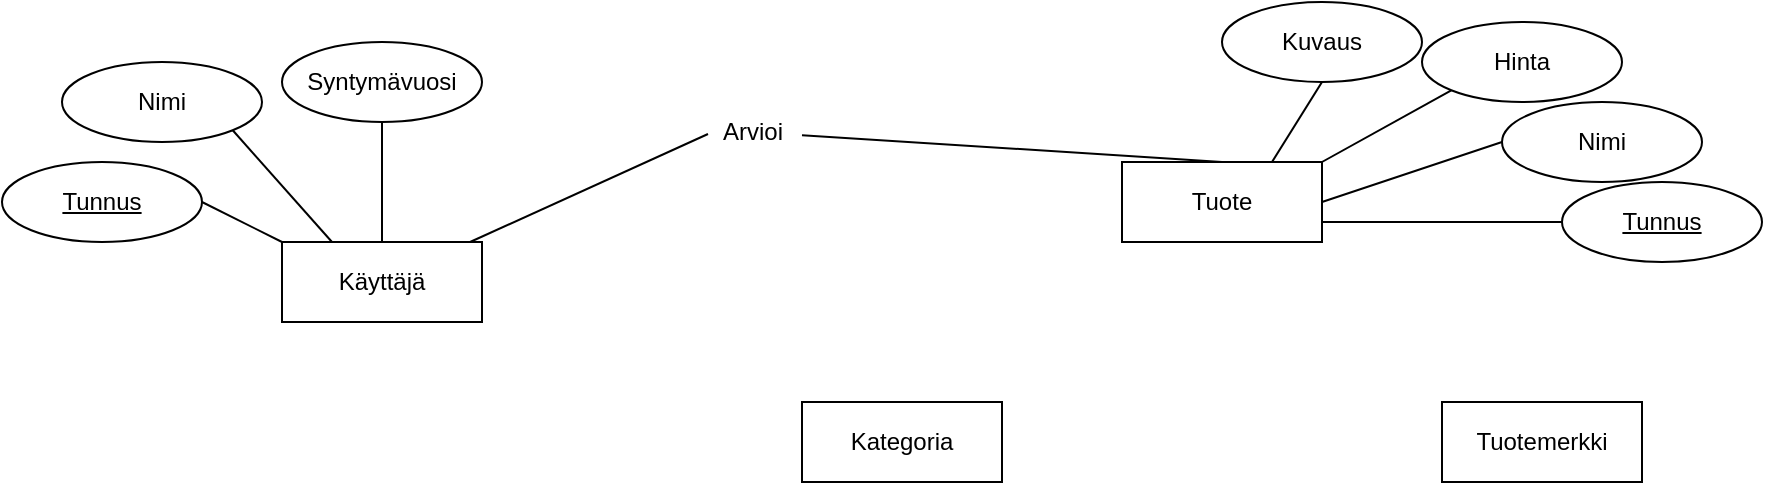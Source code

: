 <mxfile version="20.3.6" type="github">
  <diagram id="m7byCUXv8bsZPGeRrNFc" name="Page-1">
    <mxGraphModel dx="895" dy="790" grid="1" gridSize="10" guides="1" tooltips="1" connect="1" arrows="1" fold="1" page="1" pageScale="1" pageWidth="980" pageHeight="1390" math="0" shadow="0">
      <root>
        <mxCell id="0" />
        <mxCell id="1" parent="0" />
        <mxCell id="1J8m2lMNwZSa7RevFoXh-1" value="Kategoria" style="whiteSpace=wrap;html=1;align=center;" vertex="1" parent="1">
          <mxGeometry x="460" y="240" width="100" height="40" as="geometry" />
        </mxCell>
        <mxCell id="1J8m2lMNwZSa7RevFoXh-2" value="Tuotemerkki" style="whiteSpace=wrap;html=1;align=center;" vertex="1" parent="1">
          <mxGeometry x="780" y="240" width="100" height="40" as="geometry" />
        </mxCell>
        <mxCell id="1J8m2lMNwZSa7RevFoXh-3" value="Tuote" style="whiteSpace=wrap;html=1;align=center;" vertex="1" parent="1">
          <mxGeometry x="620" y="120" width="100" height="40" as="geometry" />
        </mxCell>
        <mxCell id="1J8m2lMNwZSa7RevFoXh-4" value="Käyttäjä" style="whiteSpace=wrap;html=1;align=center;" vertex="1" parent="1">
          <mxGeometry x="200" y="160" width="100" height="40" as="geometry" />
        </mxCell>
        <mxCell id="1J8m2lMNwZSa7RevFoXh-5" value="Tunnus" style="ellipse;whiteSpace=wrap;html=1;align=center;fontStyle=4;" vertex="1" parent="1">
          <mxGeometry x="60" y="120" width="100" height="40" as="geometry" />
        </mxCell>
        <mxCell id="1J8m2lMNwZSa7RevFoXh-6" value="Nimi" style="ellipse;whiteSpace=wrap;html=1;align=center;" vertex="1" parent="1">
          <mxGeometry x="90" y="70" width="100" height="40" as="geometry" />
        </mxCell>
        <mxCell id="1J8m2lMNwZSa7RevFoXh-7" value="Syntymävuosi" style="ellipse;whiteSpace=wrap;html=1;align=center;" vertex="1" parent="1">
          <mxGeometry x="200" y="60" width="100" height="40" as="geometry" />
        </mxCell>
        <mxCell id="1J8m2lMNwZSa7RevFoXh-8" value="" style="endArrow=none;html=1;rounded=0;exitX=1;exitY=0.5;exitDx=0;exitDy=0;entryX=0;entryY=0;entryDx=0;entryDy=0;" edge="1" parent="1" source="1J8m2lMNwZSa7RevFoXh-5" target="1J8m2lMNwZSa7RevFoXh-4">
          <mxGeometry relative="1" as="geometry">
            <mxPoint x="390" y="370" as="sourcePoint" />
            <mxPoint x="550" y="370" as="targetPoint" />
          </mxGeometry>
        </mxCell>
        <mxCell id="1J8m2lMNwZSa7RevFoXh-9" value="" style="endArrow=none;html=1;rounded=0;exitX=1;exitY=1;exitDx=0;exitDy=0;entryX=0.25;entryY=0;entryDx=0;entryDy=0;" edge="1" parent="1" source="1J8m2lMNwZSa7RevFoXh-6" target="1J8m2lMNwZSa7RevFoXh-4">
          <mxGeometry relative="1" as="geometry">
            <mxPoint x="390" y="370" as="sourcePoint" />
            <mxPoint x="550" y="370" as="targetPoint" />
          </mxGeometry>
        </mxCell>
        <mxCell id="1J8m2lMNwZSa7RevFoXh-10" value="" style="endArrow=none;html=1;rounded=0;exitX=0.5;exitY=1;exitDx=0;exitDy=0;entryX=0.5;entryY=0;entryDx=0;entryDy=0;" edge="1" parent="1" source="1J8m2lMNwZSa7RevFoXh-7" target="1J8m2lMNwZSa7RevFoXh-4">
          <mxGeometry relative="1" as="geometry">
            <mxPoint x="390" y="370" as="sourcePoint" />
            <mxPoint x="550" y="370" as="targetPoint" />
          </mxGeometry>
        </mxCell>
        <mxCell id="1J8m2lMNwZSa7RevFoXh-13" value="Tunnus" style="ellipse;whiteSpace=wrap;html=1;align=center;fontStyle=4;" vertex="1" parent="1">
          <mxGeometry x="840" y="130" width="100" height="40" as="geometry" />
        </mxCell>
        <mxCell id="1J8m2lMNwZSa7RevFoXh-14" value="Hinta" style="ellipse;whiteSpace=wrap;html=1;align=center;" vertex="1" parent="1">
          <mxGeometry x="770" y="50" width="100" height="40" as="geometry" />
        </mxCell>
        <mxCell id="1J8m2lMNwZSa7RevFoXh-15" value="Nimi" style="ellipse;whiteSpace=wrap;html=1;align=center;" vertex="1" parent="1">
          <mxGeometry x="810" y="90" width="100" height="40" as="geometry" />
        </mxCell>
        <mxCell id="1J8m2lMNwZSa7RevFoXh-16" value="Kuvaus" style="ellipse;whiteSpace=wrap;html=1;align=center;" vertex="1" parent="1">
          <mxGeometry x="670" y="40" width="100" height="40" as="geometry" />
        </mxCell>
        <mxCell id="1J8m2lMNwZSa7RevFoXh-18" value="" style="endArrow=none;html=1;rounded=0;exitX=0;exitY=1;exitDx=0;exitDy=0;" edge="1" parent="1" source="1J8m2lMNwZSa7RevFoXh-14">
          <mxGeometry relative="1" as="geometry">
            <mxPoint x="790" y="100" as="sourcePoint" />
            <mxPoint x="720" y="120" as="targetPoint" />
          </mxGeometry>
        </mxCell>
        <mxCell id="1J8m2lMNwZSa7RevFoXh-19" value="" style="endArrow=none;html=1;rounded=0;exitX=0.5;exitY=1;exitDx=0;exitDy=0;entryX=0.75;entryY=0;entryDx=0;entryDy=0;" edge="1" parent="1" source="1J8m2lMNwZSa7RevFoXh-16" target="1J8m2lMNwZSa7RevFoXh-3">
          <mxGeometry relative="1" as="geometry">
            <mxPoint x="810" y="50" as="sourcePoint" />
            <mxPoint x="970" y="50" as="targetPoint" />
          </mxGeometry>
        </mxCell>
        <mxCell id="1J8m2lMNwZSa7RevFoXh-20" value="" style="endArrow=none;html=1;rounded=0;entryX=1;entryY=0.5;entryDx=0;entryDy=0;exitX=0;exitY=0.5;exitDx=0;exitDy=0;" edge="1" parent="1" source="1J8m2lMNwZSa7RevFoXh-15" target="1J8m2lMNwZSa7RevFoXh-3">
          <mxGeometry relative="1" as="geometry">
            <mxPoint x="810" y="150" as="sourcePoint" />
            <mxPoint x="970" y="50" as="targetPoint" />
          </mxGeometry>
        </mxCell>
        <mxCell id="1J8m2lMNwZSa7RevFoXh-21" value="" style="endArrow=none;html=1;rounded=0;exitX=0;exitY=0.5;exitDx=0;exitDy=0;entryX=1;entryY=0.75;entryDx=0;entryDy=0;" edge="1" parent="1" source="1J8m2lMNwZSa7RevFoXh-13" target="1J8m2lMNwZSa7RevFoXh-3">
          <mxGeometry relative="1" as="geometry">
            <mxPoint x="810" y="50" as="sourcePoint" />
            <mxPoint x="970" y="50" as="targetPoint" />
          </mxGeometry>
        </mxCell>
        <mxCell id="1J8m2lMNwZSa7RevFoXh-22" value="Arvioi" style="text;html=1;align=center;verticalAlign=middle;resizable=0;points=[];autosize=1;strokeColor=none;fillColor=none;" vertex="1" parent="1">
          <mxGeometry x="410" y="90" width="50" height="30" as="geometry" />
        </mxCell>
        <mxCell id="1J8m2lMNwZSa7RevFoXh-23" value="" style="endArrow=none;html=1;rounded=0;entryX=0.06;entryY=0.533;entryDx=0;entryDy=0;entryPerimeter=0;" edge="1" parent="1" source="1J8m2lMNwZSa7RevFoXh-4" target="1J8m2lMNwZSa7RevFoXh-22">
          <mxGeometry relative="1" as="geometry">
            <mxPoint x="390" y="460" as="sourcePoint" />
            <mxPoint x="220" y="310" as="targetPoint" />
            <Array as="points" />
          </mxGeometry>
        </mxCell>
        <mxCell id="1J8m2lMNwZSa7RevFoXh-24" value="" style="endArrow=none;html=1;rounded=0;entryX=0.5;entryY=0;entryDx=0;entryDy=0;" edge="1" parent="1" source="1J8m2lMNwZSa7RevFoXh-22" target="1J8m2lMNwZSa7RevFoXh-3">
          <mxGeometry relative="1" as="geometry">
            <mxPoint x="390" y="460" as="sourcePoint" />
            <mxPoint x="550" y="460" as="targetPoint" />
          </mxGeometry>
        </mxCell>
      </root>
    </mxGraphModel>
  </diagram>
</mxfile>
